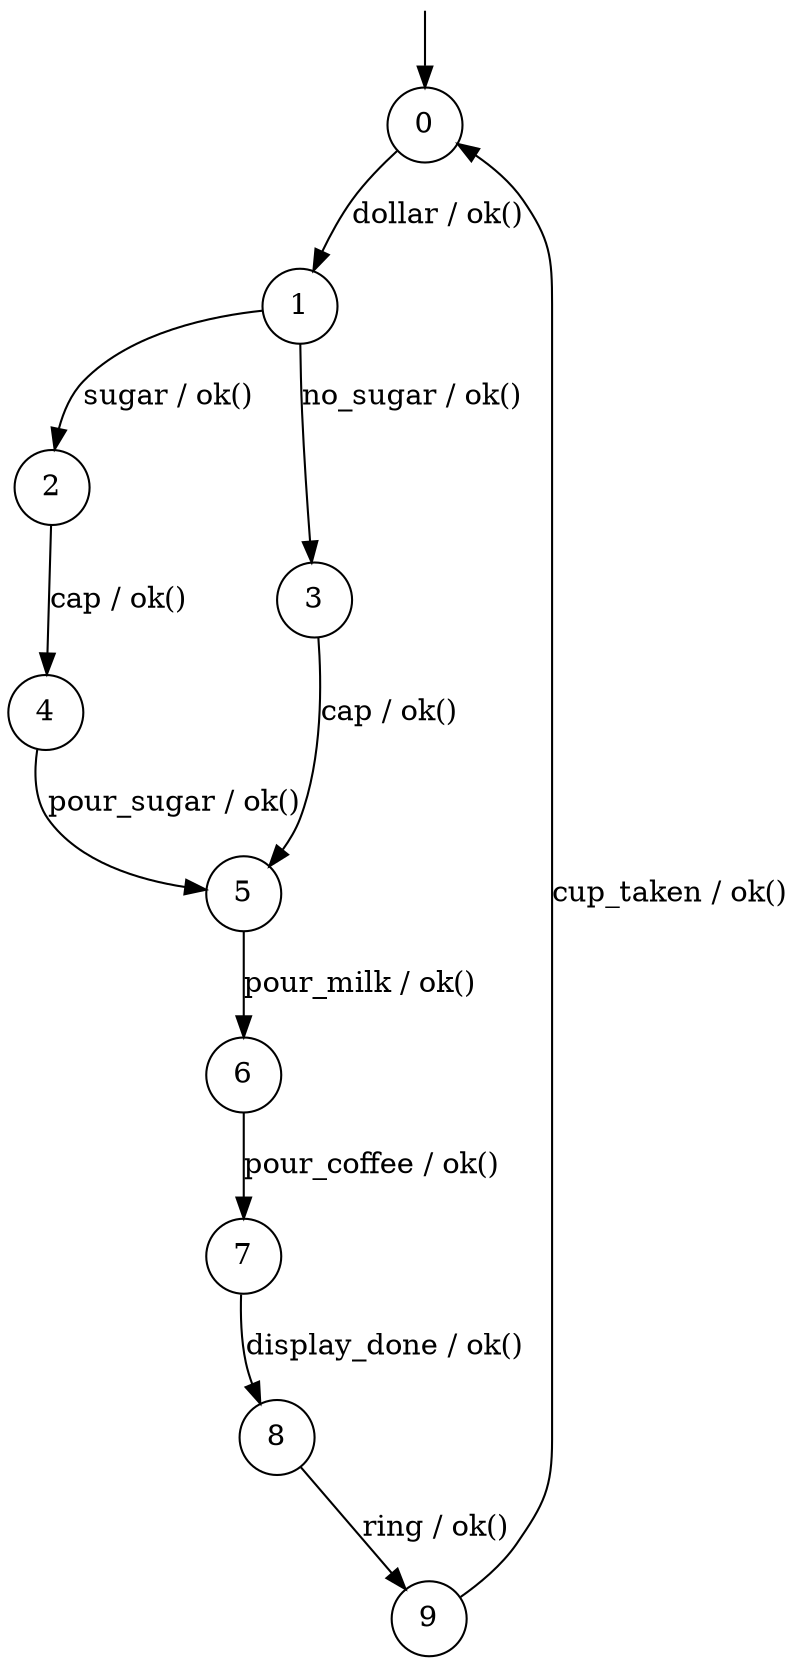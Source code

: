 digraph g {

	s0 [shape="circle" label="0"];
	s1 [shape="circle" label="1"];
	s2 [shape="circle" label="2"];
	s3 [shape="circle" label="3"];
	s4 [shape="circle" label="4"];
	s5 [shape="circle" label="5"];
	s6 [shape="circle" label="6"];
	s7 [shape="circle" label="7"];
	s8 [shape="circle" label="8"];
	s9 [shape="circle" label="9"];
	s0 -> s1 [label="dollar / ok()"];
	s1 -> s3 [label="no_sugar / ok()"];
	s1 -> s2 [label="sugar / ok()"];
	s2 -> s4 [label="cap / ok()"];
	s3 -> s5 [label="cap / ok()"];
	s4 -> s5 [label="pour_sugar / ok()"];
	s5 -> s6 [label="pour_milk / ok()"];
	s6 -> s7 [label="pour_coffee / ok()"];
	s7 -> s8 [label="display_done / ok()"];
	s8 -> s9 [label="ring / ok()"];
	s9 -> s0 [label="cup_taken / ok()"];

__start0 [label="" shape="none" width="0" height="0"];
__start0 -> s0;

}
